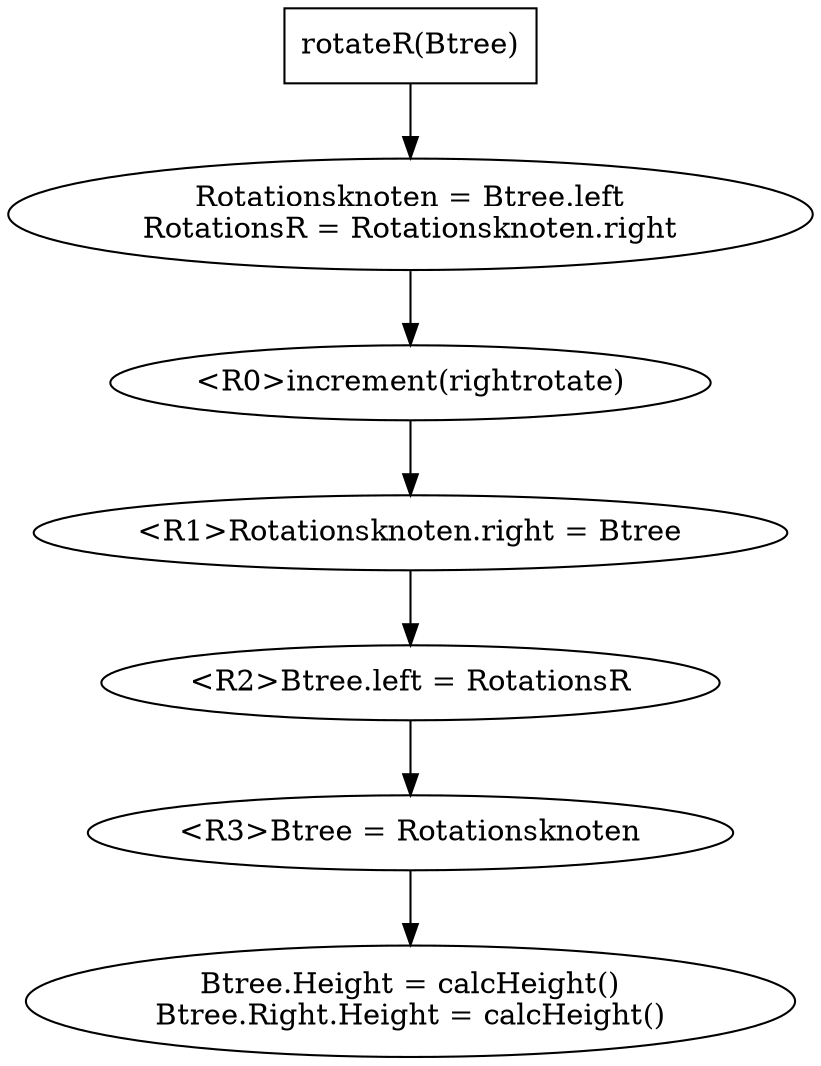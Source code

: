 digraph G {
    rotateR [label = "rotateR(Btree)" shape = box];
    rotateR -> wurzel
    wurzel [label = "Rotationsknoten = Btree.left\nRotationsR = Rotationsknoten.right"];
    wurzel -> a0
    a0 [label = "<R0>increment(rightrotate)"]
    a0 -> a1
    a1 [label = "<R1>Rotationsknoten.right = Btree"]
    a1 -> a2
    a2  [label = "<R2>Btree.left = RotationsR"]
    a2 -> a3
    a3 [label = "<R3>Btree = Rotationsknoten"]
    a3 -> a4
    a4 [label = "Btree.Height = calcHeight()\nBtree.Right.Height = calcHeight()"]
}
